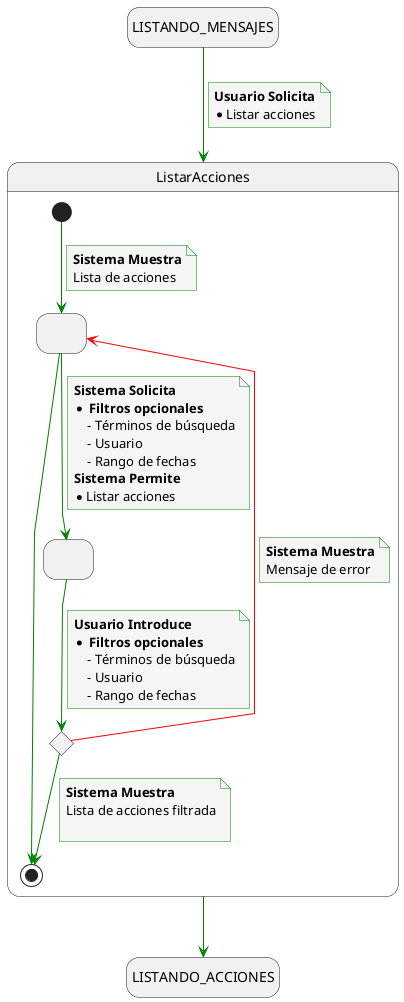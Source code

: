 @startuml
skinparam {
    NoteBackgroundColor #whiteSmoke
    ArrowColor #green
    NoteBorderColor #green
    linetype polyline
}

hide empty description

state startState as "LISTANDO_MENSAJES"
state endState as "LISTANDO_ACCIONES"

startState --> ListarAcciones
note on link
    <b>Usuario Solicita</b>
    * Listar acciones
end note

ListarAcciones --> endState

state ListarAcciones{
    state solicitudFiltros as " "
    state envioFiltros as " "
    state revisionFiltrosEnviados <<choice>>

    [*] --> solicitudFiltros
    note on link
        <b>Sistema Muestra</b>
        Lista de acciones
    end note

    solicitudFiltros -r-> [*]

    solicitudFiltros --> envioFiltros
    note on link
        <b>Sistema Solicita</b>
        * <b> Filtros opcionales </b>
            - Términos de búsqueda
            - Usuario
            - Rango de fechas
        <b>Sistema Permite</b>
        * Listar acciones
    end note

    envioFiltros --> revisionFiltrosEnviados
    note on link
        <b>Usuario Introduce</b>
        * <b> Filtros opcionales </b>
            - Términos de búsqueda
            - Usuario
            - Rango de fechas
    end note

    revisionFiltrosEnviados -[#red]-> solicitudFiltros
    note on link
        <b>Sistema Muestra</b>
        Mensaje de error
    end note

    revisionFiltrosEnviados --> [*]
    note on link
        <b>Sistema Muestra</b>
        Lista de acciones filtrada

    end note
}
@enduml